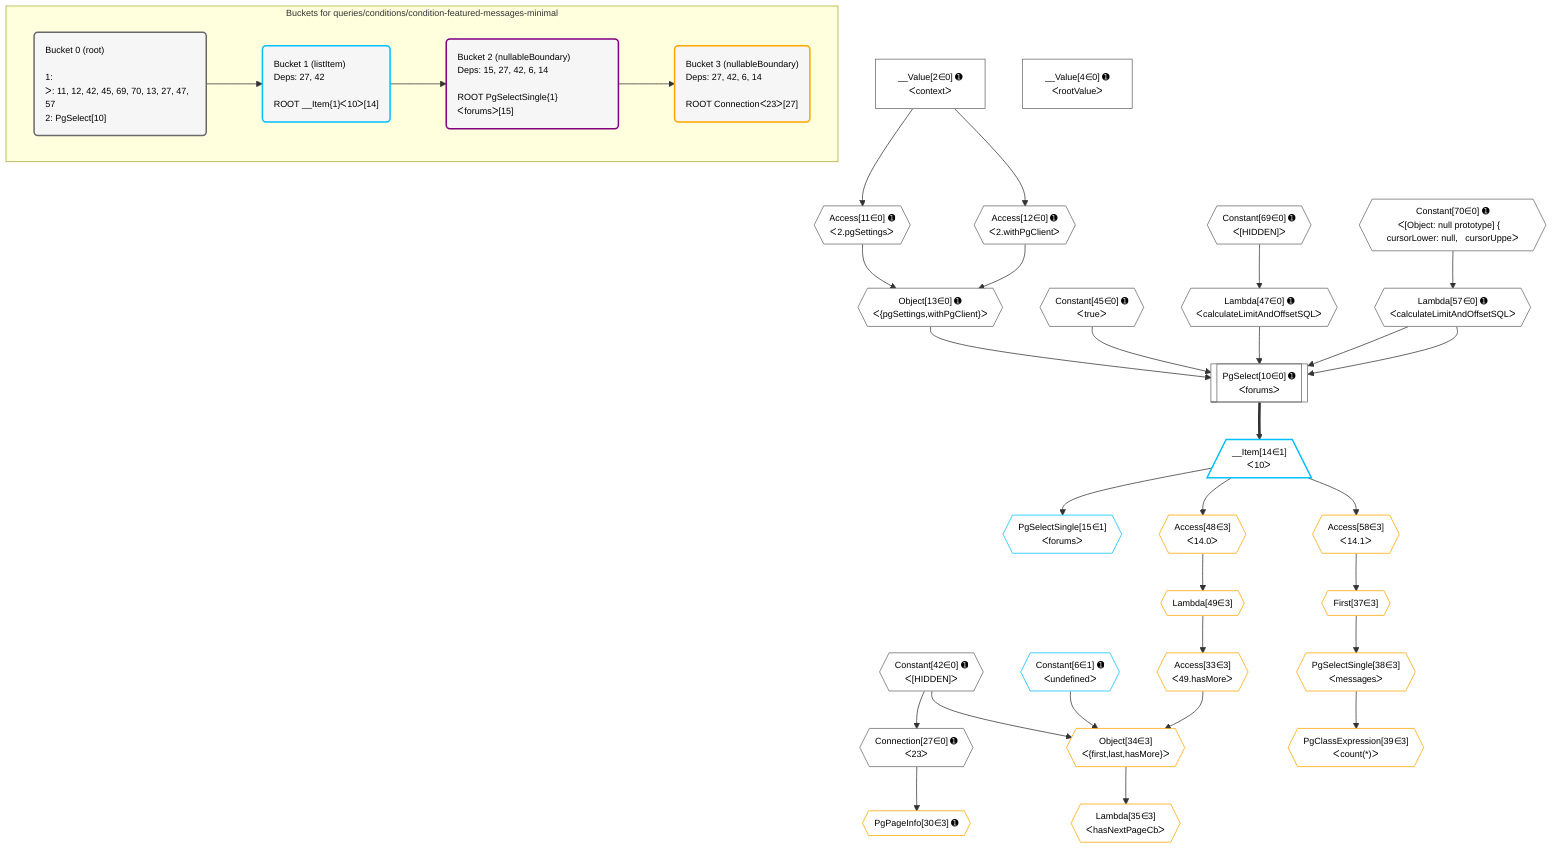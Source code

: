 %%{init: {'themeVariables': { 'fontSize': '12px'}}}%%
graph TD
    classDef path fill:#eee,stroke:#000,color:#000
    classDef plan fill:#fff,stroke-width:1px,color:#000
    classDef itemplan fill:#fff,stroke-width:2px,color:#000
    classDef unbatchedplan fill:#dff,stroke-width:1px,color:#000
    classDef sideeffectplan fill:#fcc,stroke-width:2px,color:#000
    classDef bucket fill:#f6f6f6,color:#000,stroke-width:2px,text-align:left


    %% plan dependencies
    PgSelect10[["PgSelect[10∈0] ➊<br />ᐸforumsᐳ"]]:::plan
    Object13{{"Object[13∈0] ➊<br />ᐸ{pgSettings,withPgClient}ᐳ"}}:::plan
    Constant45{{"Constant[45∈0] ➊<br />ᐸtrueᐳ"}}:::plan
    Lambda47{{"Lambda[47∈0] ➊<br />ᐸcalculateLimitAndOffsetSQLᐳ"}}:::plan
    Lambda57{{"Lambda[57∈0] ➊<br />ᐸcalculateLimitAndOffsetSQLᐳ"}}:::plan
    Object13 & Constant45 & Lambda47 & Lambda57 & Lambda57 --> PgSelect10
    Access11{{"Access[11∈0] ➊<br />ᐸ2.pgSettingsᐳ"}}:::plan
    Access12{{"Access[12∈0] ➊<br />ᐸ2.withPgClientᐳ"}}:::plan
    Access11 & Access12 --> Object13
    __Value2["__Value[2∈0] ➊<br />ᐸcontextᐳ"]:::plan
    __Value2 --> Access11
    __Value2 --> Access12
    Connection27{{"Connection[27∈0] ➊<br />ᐸ23ᐳ"}}:::plan
    Constant42{{"Constant[42∈0] ➊<br />ᐸ[HIDDEN]ᐳ"}}:::plan
    Constant42 --> Connection27
    Constant69{{"Constant[69∈0] ➊<br />ᐸ[HIDDEN]ᐳ"}}:::plan
    Constant69 --> Lambda47
    Constant70{{"Constant[70∈0] ➊<br />ᐸ[Object: null prototype] {   cursorLower: null,   cursorUppeᐳ"}}:::plan
    Constant70 --> Lambda57
    __Value4["__Value[4∈0] ➊<br />ᐸrootValueᐳ"]:::plan
    __Item14[/"__Item[14∈1]<br />ᐸ10ᐳ"\]:::itemplan
    PgSelect10 ==> __Item14
    PgSelectSingle15{{"PgSelectSingle[15∈1]<br />ᐸforumsᐳ"}}:::plan
    __Item14 --> PgSelectSingle15
    Constant6{{"Constant[6∈1] ➊<br />ᐸundefinedᐳ"}}:::plan
    Object34{{"Object[34∈3]<br />ᐸ{first,last,hasMore}ᐳ"}}:::plan
    Access33{{"Access[33∈3]<br />ᐸ49.hasMoreᐳ"}}:::plan
    Constant42 & Constant6 & Access33 --> Object34
    PgPageInfo30{{"PgPageInfo[30∈3] ➊"}}:::plan
    Connection27 --> PgPageInfo30
    Lambda49{{"Lambda[49∈3]"}}:::plan
    Lambda49 --> Access33
    Lambda35{{"Lambda[35∈3]<br />ᐸhasNextPageCbᐳ"}}:::plan
    Object34 --> Lambda35
    First37{{"First[37∈3]"}}:::plan
    Access58{{"Access[58∈3]<br />ᐸ14.1ᐳ"}}:::plan
    Access58 --> First37
    PgSelectSingle38{{"PgSelectSingle[38∈3]<br />ᐸmessagesᐳ"}}:::plan
    First37 --> PgSelectSingle38
    PgClassExpression39{{"PgClassExpression[39∈3]<br />ᐸcount(*)ᐳ"}}:::plan
    PgSelectSingle38 --> PgClassExpression39
    Access48{{"Access[48∈3]<br />ᐸ14.0ᐳ"}}:::plan
    __Item14 --> Access48
    Access48 --> Lambda49
    __Item14 --> Access58

    %% define steps

    subgraph "Buckets for queries/conditions/condition-featured-messages-minimal"
    Bucket0("Bucket 0 (root)<br /><br />1: <br />ᐳ: 11, 12, 42, 45, 69, 70, 13, 27, 47, 57<br />2: PgSelect[10]"):::bucket
    classDef bucket0 stroke:#696969
    class Bucket0,__Value2,__Value4,PgSelect10,Access11,Access12,Object13,Connection27,Constant42,Constant45,Lambda47,Lambda57,Constant69,Constant70 bucket0
    Bucket1("Bucket 1 (listItem)<br />Deps: 27, 42<br /><br />ROOT __Item{1}ᐸ10ᐳ[14]"):::bucket
    classDef bucket1 stroke:#00bfff
    class Bucket1,Constant6,__Item14,PgSelectSingle15 bucket1
    Bucket2("Bucket 2 (nullableBoundary)<br />Deps: 15, 27, 42, 6, 14<br /><br />ROOT PgSelectSingle{1}ᐸforumsᐳ[15]"):::bucket
    classDef bucket2 stroke:#7f007f
    class Bucket2 bucket2
    Bucket3("Bucket 3 (nullableBoundary)<br />Deps: 27, 42, 6, 14<br /><br />ROOT Connectionᐸ23ᐳ[27]"):::bucket
    classDef bucket3 stroke:#ffa500
    class Bucket3,PgPageInfo30,Access33,Object34,Lambda35,First37,PgSelectSingle38,PgClassExpression39,Access48,Lambda49,Access58 bucket3
    Bucket0 --> Bucket1
    Bucket1 --> Bucket2
    Bucket2 --> Bucket3
    end